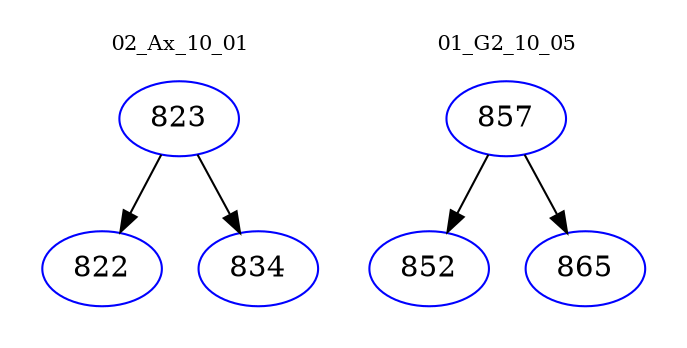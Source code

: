 digraph{
subgraph cluster_0 {
color = white
label = "02_Ax_10_01";
fontsize=10;
T0_823 [label="823", color="blue"]
T0_823 -> T0_822 [color="black"]
T0_822 [label="822", color="blue"]
T0_823 -> T0_834 [color="black"]
T0_834 [label="834", color="blue"]
}
subgraph cluster_1 {
color = white
label = "01_G2_10_05";
fontsize=10;
T1_857 [label="857", color="blue"]
T1_857 -> T1_852 [color="black"]
T1_852 [label="852", color="blue"]
T1_857 -> T1_865 [color="black"]
T1_865 [label="865", color="blue"]
}
}
